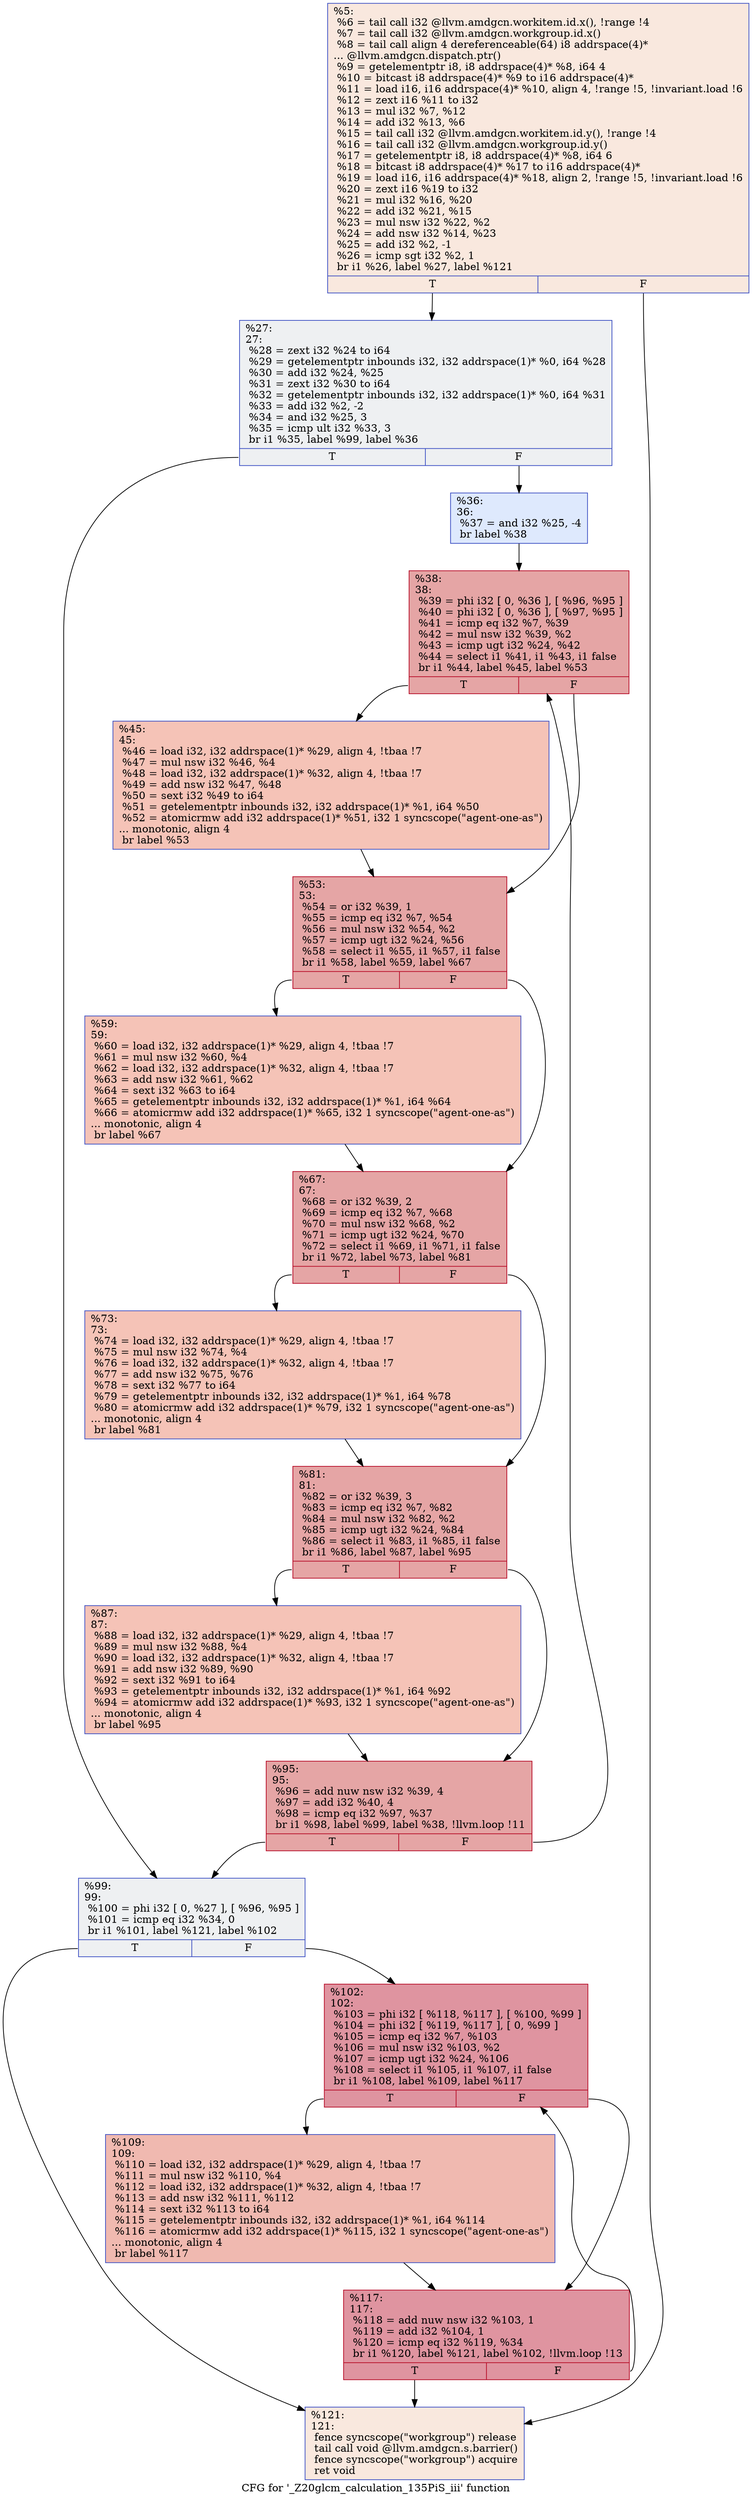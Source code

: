 digraph "CFG for '_Z20glcm_calculation_135PiS_iii' function" {
	label="CFG for '_Z20glcm_calculation_135PiS_iii' function";

	Node0x539f5d0 [shape=record,color="#3d50c3ff", style=filled, fillcolor="#f2cab570",label="{%5:\l  %6 = tail call i32 @llvm.amdgcn.workitem.id.x(), !range !4\l  %7 = tail call i32 @llvm.amdgcn.workgroup.id.x()\l  %8 = tail call align 4 dereferenceable(64) i8 addrspace(4)*\l... @llvm.amdgcn.dispatch.ptr()\l  %9 = getelementptr i8, i8 addrspace(4)* %8, i64 4\l  %10 = bitcast i8 addrspace(4)* %9 to i16 addrspace(4)*\l  %11 = load i16, i16 addrspace(4)* %10, align 4, !range !5, !invariant.load !6\l  %12 = zext i16 %11 to i32\l  %13 = mul i32 %7, %12\l  %14 = add i32 %13, %6\l  %15 = tail call i32 @llvm.amdgcn.workitem.id.y(), !range !4\l  %16 = tail call i32 @llvm.amdgcn.workgroup.id.y()\l  %17 = getelementptr i8, i8 addrspace(4)* %8, i64 6\l  %18 = bitcast i8 addrspace(4)* %17 to i16 addrspace(4)*\l  %19 = load i16, i16 addrspace(4)* %18, align 2, !range !5, !invariant.load !6\l  %20 = zext i16 %19 to i32\l  %21 = mul i32 %16, %20\l  %22 = add i32 %21, %15\l  %23 = mul nsw i32 %22, %2\l  %24 = add nsw i32 %14, %23\l  %25 = add i32 %2, -1\l  %26 = icmp sgt i32 %2, 1\l  br i1 %26, label %27, label %121\l|{<s0>T|<s1>F}}"];
	Node0x539f5d0:s0 -> Node0x53a30d0;
	Node0x539f5d0:s1 -> Node0x53a3160;
	Node0x53a30d0 [shape=record,color="#3d50c3ff", style=filled, fillcolor="#d9dce170",label="{%27:\l27:                                               \l  %28 = zext i32 %24 to i64\l  %29 = getelementptr inbounds i32, i32 addrspace(1)* %0, i64 %28\l  %30 = add i32 %24, %25\l  %31 = zext i32 %30 to i64\l  %32 = getelementptr inbounds i32, i32 addrspace(1)* %0, i64 %31\l  %33 = add i32 %2, -2\l  %34 = and i32 %25, 3\l  %35 = icmp ult i32 %33, 3\l  br i1 %35, label %99, label %36\l|{<s0>T|<s1>F}}"];
	Node0x53a30d0:s0 -> Node0x53a3880;
	Node0x53a30d0:s1 -> Node0x53a38d0;
	Node0x53a38d0 [shape=record,color="#3d50c3ff", style=filled, fillcolor="#b5cdfa70",label="{%36:\l36:                                               \l  %37 = and i32 %25, -4\l  br label %38\l}"];
	Node0x53a38d0 -> Node0x53a3ad0;
	Node0x53a3ad0 [shape=record,color="#b70d28ff", style=filled, fillcolor="#c5333470",label="{%38:\l38:                                               \l  %39 = phi i32 [ 0, %36 ], [ %96, %95 ]\l  %40 = phi i32 [ 0, %36 ], [ %97, %95 ]\l  %41 = icmp eq i32 %7, %39\l  %42 = mul nsw i32 %39, %2\l  %43 = icmp ugt i32 %24, %42\l  %44 = select i1 %41, i1 %43, i1 false\l  br i1 %44, label %45, label %53\l|{<s0>T|<s1>F}}"];
	Node0x53a3ad0:s0 -> Node0x53a40e0;
	Node0x53a3ad0:s1 -> Node0x53a4170;
	Node0x53a40e0 [shape=record,color="#3d50c3ff", style=filled, fillcolor="#e8765c70",label="{%45:\l45:                                               \l  %46 = load i32, i32 addrspace(1)* %29, align 4, !tbaa !7\l  %47 = mul nsw i32 %46, %4\l  %48 = load i32, i32 addrspace(1)* %32, align 4, !tbaa !7\l  %49 = add nsw i32 %47, %48\l  %50 = sext i32 %49 to i64\l  %51 = getelementptr inbounds i32, i32 addrspace(1)* %1, i64 %50\l  %52 = atomicrmw add i32 addrspace(1)* %51, i32 1 syncscope(\"agent-one-as\")\l... monotonic, align 4\l  br label %53\l}"];
	Node0x53a40e0 -> Node0x53a4170;
	Node0x53a4170 [shape=record,color="#b70d28ff", style=filled, fillcolor="#c5333470",label="{%53:\l53:                                               \l  %54 = or i32 %39, 1\l  %55 = icmp eq i32 %7, %54\l  %56 = mul nsw i32 %54, %2\l  %57 = icmp ugt i32 %24, %56\l  %58 = select i1 %55, i1 %57, i1 false\l  br i1 %58, label %59, label %67\l|{<s0>T|<s1>F}}"];
	Node0x53a4170:s0 -> Node0x53a5120;
	Node0x53a4170:s1 -> Node0x53a5170;
	Node0x53a5120 [shape=record,color="#3d50c3ff", style=filled, fillcolor="#e8765c70",label="{%59:\l59:                                               \l  %60 = load i32, i32 addrspace(1)* %29, align 4, !tbaa !7\l  %61 = mul nsw i32 %60, %4\l  %62 = load i32, i32 addrspace(1)* %32, align 4, !tbaa !7\l  %63 = add nsw i32 %61, %62\l  %64 = sext i32 %63 to i64\l  %65 = getelementptr inbounds i32, i32 addrspace(1)* %1, i64 %64\l  %66 = atomicrmw add i32 addrspace(1)* %65, i32 1 syncscope(\"agent-one-as\")\l... monotonic, align 4\l  br label %67\l}"];
	Node0x53a5120 -> Node0x53a5170;
	Node0x53a5170 [shape=record,color="#b70d28ff", style=filled, fillcolor="#c5333470",label="{%67:\l67:                                               \l  %68 = or i32 %39, 2\l  %69 = icmp eq i32 %7, %68\l  %70 = mul nsw i32 %68, %2\l  %71 = icmp ugt i32 %24, %70\l  %72 = select i1 %69, i1 %71, i1 false\l  br i1 %72, label %73, label %81\l|{<s0>T|<s1>F}}"];
	Node0x53a5170:s0 -> Node0x53a36f0;
	Node0x53a5170:s1 -> Node0x53a5c20;
	Node0x53a36f0 [shape=record,color="#3d50c3ff", style=filled, fillcolor="#e8765c70",label="{%73:\l73:                                               \l  %74 = load i32, i32 addrspace(1)* %29, align 4, !tbaa !7\l  %75 = mul nsw i32 %74, %4\l  %76 = load i32, i32 addrspace(1)* %32, align 4, !tbaa !7\l  %77 = add nsw i32 %75, %76\l  %78 = sext i32 %77 to i64\l  %79 = getelementptr inbounds i32, i32 addrspace(1)* %1, i64 %78\l  %80 = atomicrmw add i32 addrspace(1)* %79, i32 1 syncscope(\"agent-one-as\")\l... monotonic, align 4\l  br label %81\l}"];
	Node0x53a36f0 -> Node0x53a5c20;
	Node0x53a5c20 [shape=record,color="#b70d28ff", style=filled, fillcolor="#c5333470",label="{%81:\l81:                                               \l  %82 = or i32 %39, 3\l  %83 = icmp eq i32 %7, %82\l  %84 = mul nsw i32 %82, %2\l  %85 = icmp ugt i32 %24, %84\l  %86 = select i1 %83, i1 %85, i1 false\l  br i1 %86, label %87, label %95\l|{<s0>T|<s1>F}}"];
	Node0x53a5c20:s0 -> Node0x53a6450;
	Node0x53a5c20:s1 -> Node0x53a3bf0;
	Node0x53a6450 [shape=record,color="#3d50c3ff", style=filled, fillcolor="#e8765c70",label="{%87:\l87:                                               \l  %88 = load i32, i32 addrspace(1)* %29, align 4, !tbaa !7\l  %89 = mul nsw i32 %88, %4\l  %90 = load i32, i32 addrspace(1)* %32, align 4, !tbaa !7\l  %91 = add nsw i32 %89, %90\l  %92 = sext i32 %91 to i64\l  %93 = getelementptr inbounds i32, i32 addrspace(1)* %1, i64 %92\l  %94 = atomicrmw add i32 addrspace(1)* %93, i32 1 syncscope(\"agent-one-as\")\l... monotonic, align 4\l  br label %95\l}"];
	Node0x53a6450 -> Node0x53a3bf0;
	Node0x53a3bf0 [shape=record,color="#b70d28ff", style=filled, fillcolor="#c5333470",label="{%95:\l95:                                               \l  %96 = add nuw nsw i32 %39, 4\l  %97 = add i32 %40, 4\l  %98 = icmp eq i32 %97, %37\l  br i1 %98, label %99, label %38, !llvm.loop !11\l|{<s0>T|<s1>F}}"];
	Node0x53a3bf0:s0 -> Node0x53a3880;
	Node0x53a3bf0:s1 -> Node0x53a3ad0;
	Node0x53a3880 [shape=record,color="#3d50c3ff", style=filled, fillcolor="#d9dce170",label="{%99:\l99:                                               \l  %100 = phi i32 [ 0, %27 ], [ %96, %95 ]\l  %101 = icmp eq i32 %34, 0\l  br i1 %101, label %121, label %102\l|{<s0>T|<s1>F}}"];
	Node0x53a3880:s0 -> Node0x53a3160;
	Node0x53a3880:s1 -> Node0x53a6d80;
	Node0x53a6d80 [shape=record,color="#b70d28ff", style=filled, fillcolor="#b70d2870",label="{%102:\l102:                                              \l  %103 = phi i32 [ %118, %117 ], [ %100, %99 ]\l  %104 = phi i32 [ %119, %117 ], [ 0, %99 ]\l  %105 = icmp eq i32 %7, %103\l  %106 = mul nsw i32 %103, %2\l  %107 = icmp ugt i32 %24, %106\l  %108 = select i1 %105, i1 %107, i1 false\l  br i1 %108, label %109, label %117\l|{<s0>T|<s1>F}}"];
	Node0x53a6d80:s0 -> Node0x53a7290;
	Node0x53a6d80:s1 -> Node0x53a6e80;
	Node0x53a7290 [shape=record,color="#3d50c3ff", style=filled, fillcolor="#de614d70",label="{%109:\l109:                                              \l  %110 = load i32, i32 addrspace(1)* %29, align 4, !tbaa !7\l  %111 = mul nsw i32 %110, %4\l  %112 = load i32, i32 addrspace(1)* %32, align 4, !tbaa !7\l  %113 = add nsw i32 %111, %112\l  %114 = sext i32 %113 to i64\l  %115 = getelementptr inbounds i32, i32 addrspace(1)* %1, i64 %114\l  %116 = atomicrmw add i32 addrspace(1)* %115, i32 1 syncscope(\"agent-one-as\")\l... monotonic, align 4\l  br label %117\l}"];
	Node0x53a7290 -> Node0x53a6e80;
	Node0x53a6e80 [shape=record,color="#b70d28ff", style=filled, fillcolor="#b70d2870",label="{%117:\l117:                                              \l  %118 = add nuw nsw i32 %103, 1\l  %119 = add i32 %104, 1\l  %120 = icmp eq i32 %119, %34\l  br i1 %120, label %121, label %102, !llvm.loop !13\l|{<s0>T|<s1>F}}"];
	Node0x53a6e80:s0 -> Node0x53a3160;
	Node0x53a6e80:s1 -> Node0x53a6d80;
	Node0x53a3160 [shape=record,color="#3d50c3ff", style=filled, fillcolor="#f2cab570",label="{%121:\l121:                                              \l  fence syncscope(\"workgroup\") release\l  tail call void @llvm.amdgcn.s.barrier()\l  fence syncscope(\"workgroup\") acquire\l  ret void\l}"];
}
